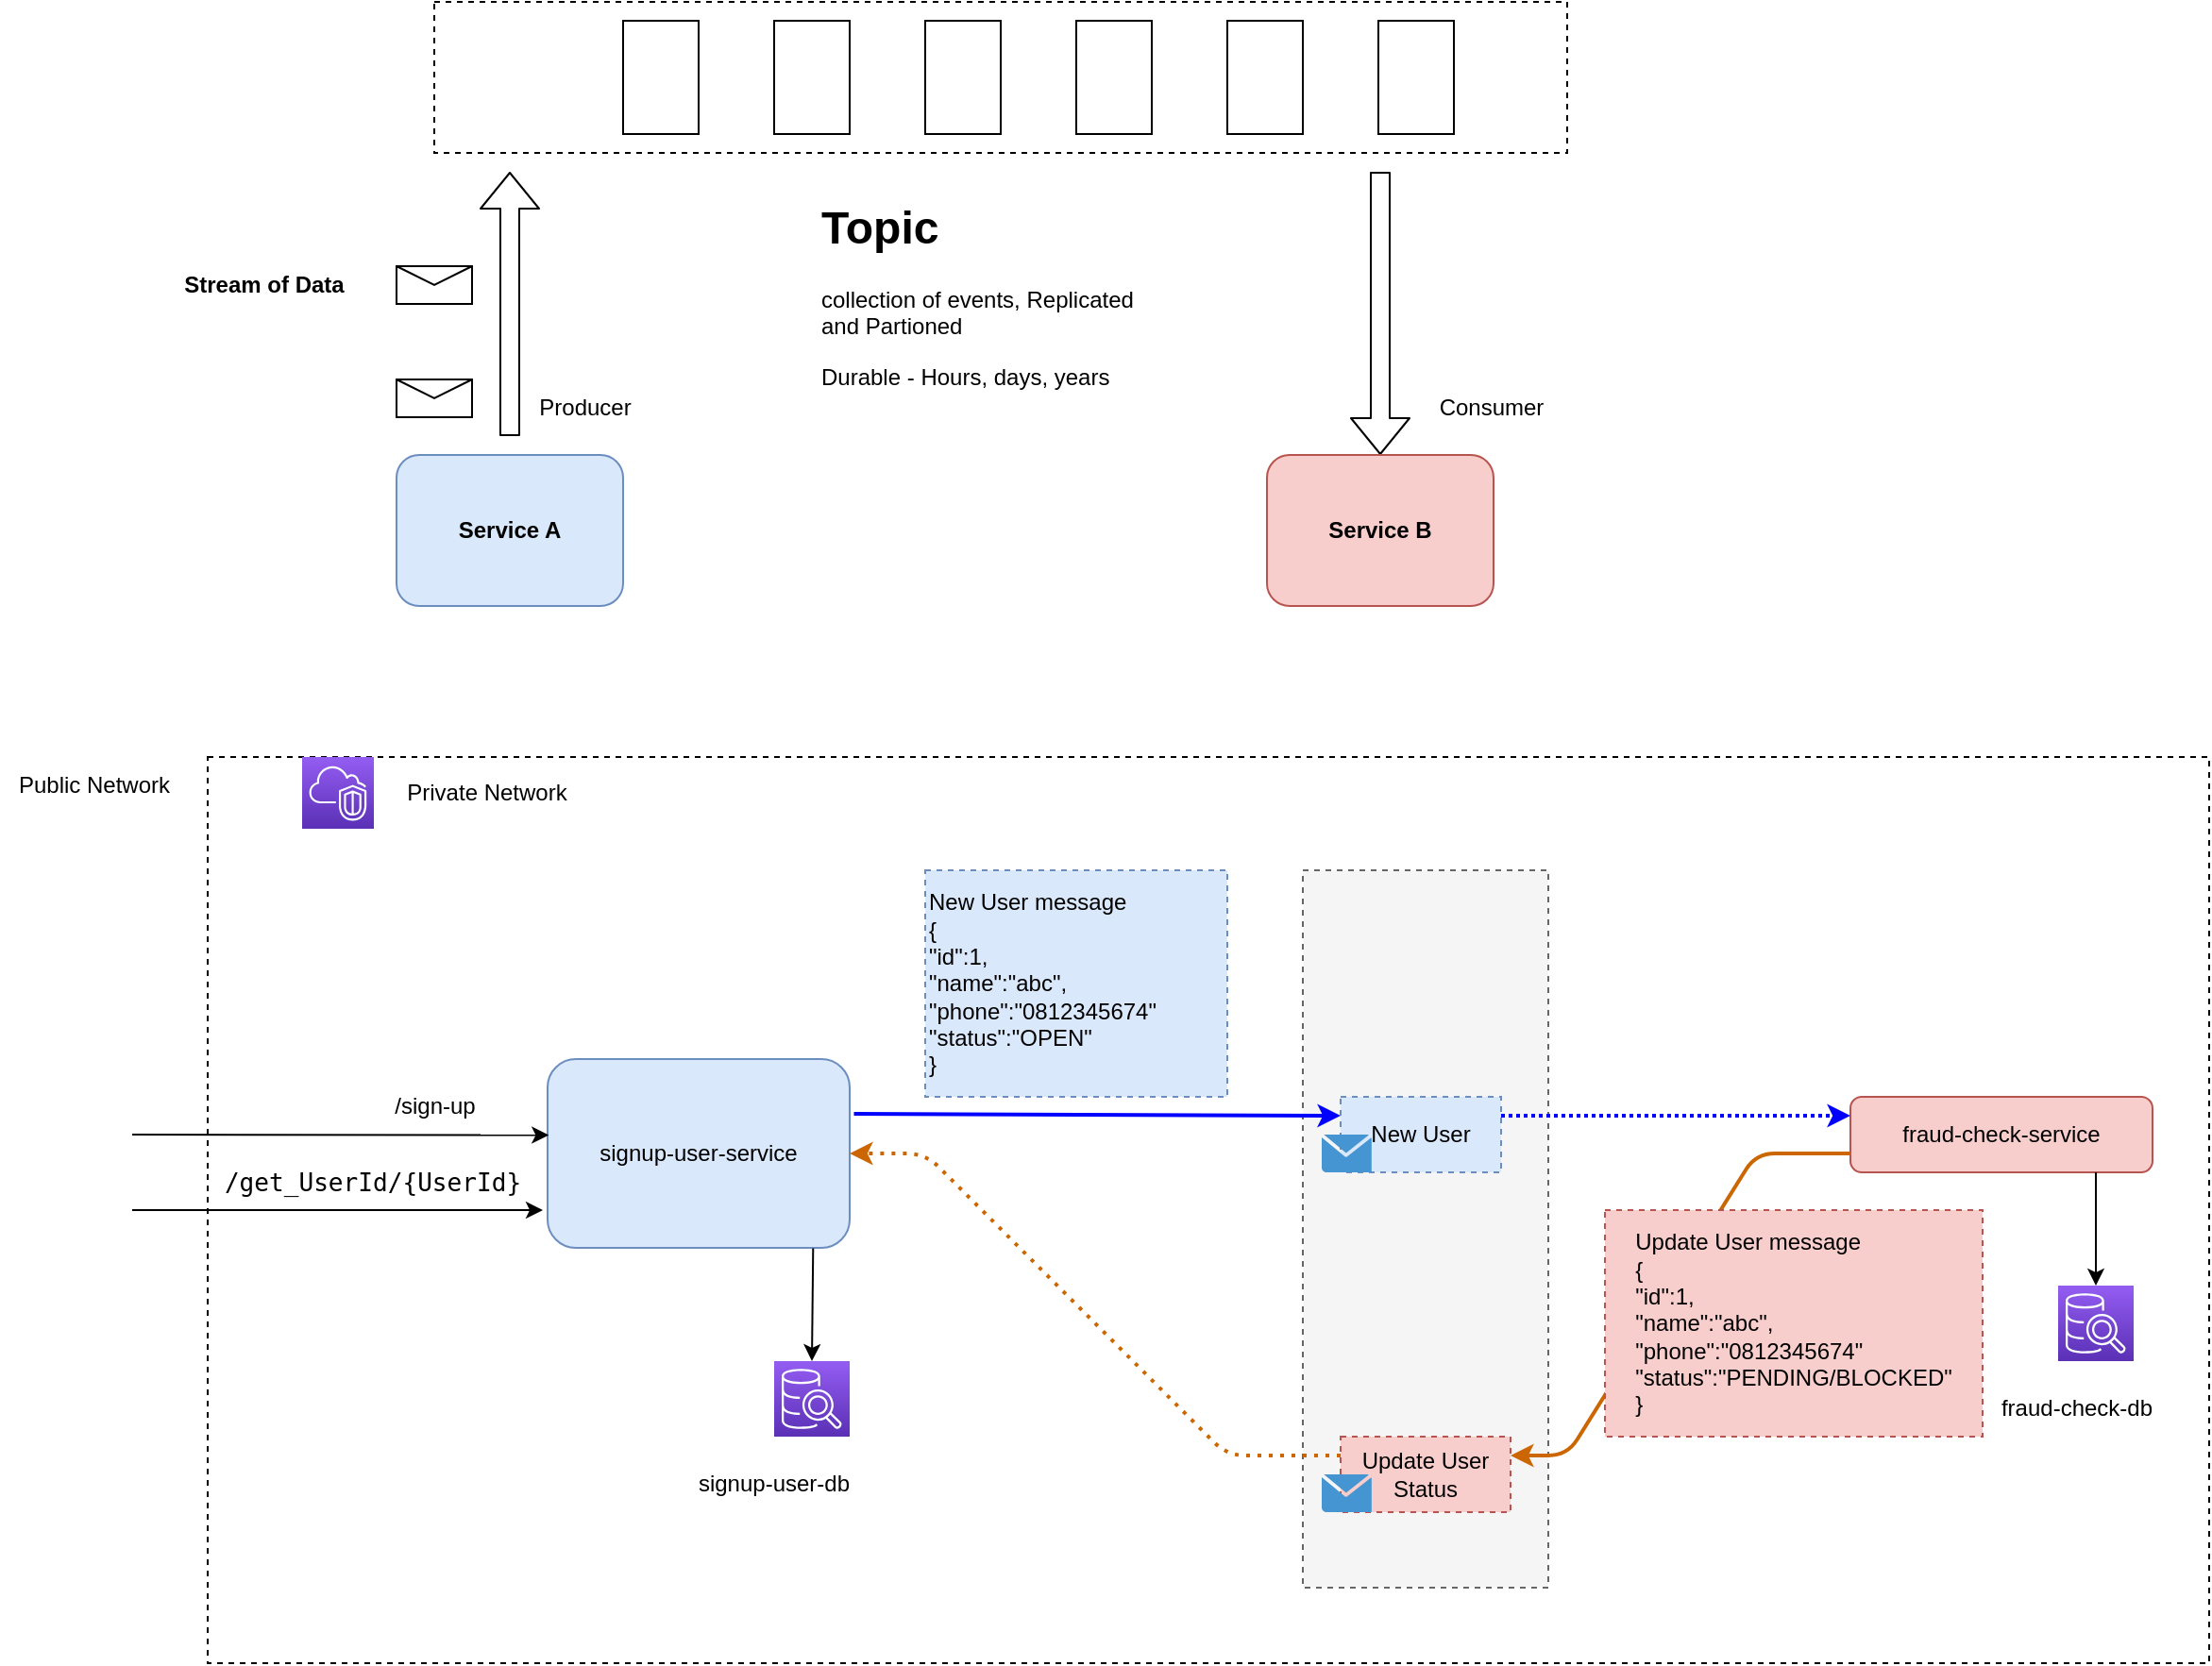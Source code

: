 <mxfile>
    <diagram id="2YQeC0ZKf2BB5dxAJdtl" name="Page-1">
        <mxGraphModel dx="1493" dy="689" grid="0" gridSize="10" guides="1" tooltips="1" connect="1" arrows="1" fold="1" page="0" pageScale="1" pageWidth="850" pageHeight="1100" math="0" shadow="0">
            <root>
                <mxCell id="0"/>
                <mxCell id="1" parent="0"/>
                <mxCell id="62" value="" style="rounded=0;whiteSpace=wrap;html=1;fillColor=none;dashed=1;movable=1;resizable=1;rotatable=1;deletable=1;editable=1;connectable=1;" parent="1" vertex="1">
                    <mxGeometry x="60" y="440" width="1060" height="480" as="geometry"/>
                </mxCell>
                <mxCell id="57" value="&lt;span&gt;signup-user-service&lt;/span&gt;" style="rounded=1;whiteSpace=wrap;html=1;fillColor=#dae8fc;strokeColor=#6c8ebf;" parent="1" vertex="1">
                    <mxGeometry x="240" y="600" width="160" height="100" as="geometry"/>
                </mxCell>
                <mxCell id="8" value="" style="rounded=0;whiteSpace=wrap;html=1;fillColor=none;dashed=1;" parent="1" vertex="1">
                    <mxGeometry x="180" y="40" width="600" height="80" as="geometry"/>
                </mxCell>
                <mxCell id="47" value="" style="rounded=0;whiteSpace=wrap;html=1;fillColor=#f5f5f5;dashed=1;movable=1;resizable=1;rotatable=1;deletable=1;editable=1;connectable=1;fontColor=#333333;strokeColor=#666666;" parent="1" vertex="1">
                    <mxGeometry x="640" y="500" width="130" height="380" as="geometry"/>
                </mxCell>
                <mxCell id="5" value="Producer" style="text;html=1;strokeColor=none;fillColor=none;align=center;verticalAlign=middle;whiteSpace=wrap;rounded=0;" parent="1" vertex="1">
                    <mxGeometry x="230" y="240" width="60" height="30" as="geometry"/>
                </mxCell>
                <mxCell id="6" value="Consumer" style="text;html=1;strokeColor=none;fillColor=none;align=center;verticalAlign=middle;whiteSpace=wrap;rounded=0;" parent="1" vertex="1">
                    <mxGeometry x="710" y="240" width="60" height="30" as="geometry"/>
                </mxCell>
                <mxCell id="7" value="" style="shape=message;html=1;whiteSpace=wrap;html=1;outlineConnect=0;" parent="1" vertex="1">
                    <mxGeometry x="160" y="240" width="40" height="20" as="geometry"/>
                </mxCell>
                <mxCell id="9" value="" style="rounded=0;whiteSpace=wrap;html=1;fillColor=none;" parent="1" vertex="1">
                    <mxGeometry x="280" y="50" width="40" height="60" as="geometry"/>
                </mxCell>
                <mxCell id="10" value="" style="rounded=0;whiteSpace=wrap;html=1;fillColor=none;" parent="1" vertex="1">
                    <mxGeometry x="360" y="50" width="40" height="60" as="geometry"/>
                </mxCell>
                <mxCell id="11" value="" style="rounded=0;whiteSpace=wrap;html=1;fillColor=none;" parent="1" vertex="1">
                    <mxGeometry x="440" y="50" width="40" height="60" as="geometry"/>
                </mxCell>
                <mxCell id="12" value="" style="rounded=0;whiteSpace=wrap;html=1;fillColor=none;" parent="1" vertex="1">
                    <mxGeometry x="520" y="50" width="40" height="60" as="geometry"/>
                </mxCell>
                <mxCell id="13" value="" style="rounded=0;whiteSpace=wrap;html=1;fillColor=none;" parent="1" vertex="1">
                    <mxGeometry x="600" y="50" width="40" height="60" as="geometry"/>
                </mxCell>
                <mxCell id="14" value="" style="rounded=0;whiteSpace=wrap;html=1;fillColor=none;" parent="1" vertex="1">
                    <mxGeometry x="680" y="50" width="40" height="60" as="geometry"/>
                </mxCell>
                <mxCell id="15" value="" style="shape=flexArrow;endArrow=classic;html=1;" parent="1" edge="1">
                    <mxGeometry width="50" height="50" relative="1" as="geometry">
                        <mxPoint x="220" y="270" as="sourcePoint"/>
                        <mxPoint x="220" y="130" as="targetPoint"/>
                    </mxGeometry>
                </mxCell>
                <mxCell id="16" value="" style="shape=message;html=1;whiteSpace=wrap;html=1;outlineConnect=0;" parent="1" vertex="1">
                    <mxGeometry x="160" y="180" width="40" height="20" as="geometry"/>
                </mxCell>
                <mxCell id="17" value="" style="shape=flexArrow;endArrow=classic;html=1;entryX=0.5;entryY=0;entryDx=0;entryDy=0;entryPerimeter=0;" parent="1" edge="1">
                    <mxGeometry width="50" height="50" relative="1" as="geometry">
                        <mxPoint x="681" y="130" as="sourcePoint"/>
                        <mxPoint x="681" y="280" as="targetPoint"/>
                    </mxGeometry>
                </mxCell>
                <mxCell id="18" value="&lt;h1&gt;Topic&lt;/h1&gt;&lt;p&gt;collection of events, Replicated and Partioned&amp;nbsp;&lt;/p&gt;&lt;p&gt;Durable - Hours, days, years&lt;/p&gt;" style="text;html=1;strokeColor=none;fillColor=none;spacing=5;spacingTop=-20;whiteSpace=wrap;overflow=hidden;rounded=0;" parent="1" vertex="1">
                    <mxGeometry x="380" y="140" width="190" height="120" as="geometry"/>
                </mxCell>
                <mxCell id="20" value="&lt;b&gt;Stream of Data&lt;/b&gt;" style="text;html=1;strokeColor=none;fillColor=none;align=center;verticalAlign=middle;whiteSpace=wrap;rounded=0;" parent="1" vertex="1">
                    <mxGeometry x="40" y="175" width="100" height="30" as="geometry"/>
                </mxCell>
                <mxCell id="26" value="Private Network" style="text;html=1;strokeColor=none;fillColor=none;align=center;verticalAlign=middle;whiteSpace=wrap;rounded=0;" parent="1" vertex="1">
                    <mxGeometry x="157.5" y="444" width="100" height="30" as="geometry"/>
                </mxCell>
                <mxCell id="27" value="" style="sketch=0;points=[[0,0,0],[0.25,0,0],[0.5,0,0],[0.75,0,0],[1,0,0],[0,1,0],[0.25,1,0],[0.5,1,0],[0.75,1,0],[1,1,0],[0,0.25,0],[0,0.5,0],[0,0.75,0],[1,0.25,0],[1,0.5,0],[1,0.75,0]];outlineConnect=0;fontColor=#232F3E;gradientColor=#945DF2;gradientDirection=north;fillColor=#5A30B5;strokeColor=#ffffff;dashed=0;verticalLabelPosition=bottom;verticalAlign=top;align=center;html=1;fontSize=12;fontStyle=0;aspect=fixed;shape=mxgraph.aws4.resourceIcon;resIcon=mxgraph.aws4.vpc;" parent="1" vertex="1">
                    <mxGeometry x="110" y="440" width="38" height="38" as="geometry"/>
                </mxCell>
                <mxCell id="43" value="Public Network" style="text;html=1;strokeColor=none;fillColor=none;align=center;verticalAlign=middle;whiteSpace=wrap;rounded=0;" parent="1" vertex="1">
                    <mxGeometry x="-50" y="440" width="100" height="30" as="geometry"/>
                </mxCell>
                <mxCell id="49" value="" style="endArrow=classic;html=1;exitX=1.014;exitY=0.29;exitDx=0;exitDy=0;entryX=0;entryY=0.25;entryDx=0;entryDy=0;strokeColor=#0000FF;strokeWidth=2;exitPerimeter=0;" parent="1" source="57" target="72" edge="1">
                    <mxGeometry width="50" height="50" relative="1" as="geometry">
                        <mxPoint x="420" y="800" as="sourcePoint"/>
                        <mxPoint x="600" y="630" as="targetPoint"/>
                    </mxGeometry>
                </mxCell>
                <mxCell id="52" value="" style="sketch=0;points=[[0,0,0],[0.25,0,0],[0.5,0,0],[0.75,0,0],[1,0,0],[0,1,0],[0.25,1,0],[0.5,1,0],[0.75,1,0],[1,1,0],[0,0.25,0],[0,0.5,0],[0,0.75,0],[1,0.25,0],[1,0.5,0],[1,0.75,0]];outlineConnect=0;fontColor=#232F3E;gradientColor=#945DF2;gradientDirection=north;fillColor=#5A30B5;strokeColor=#ffffff;dashed=0;verticalLabelPosition=bottom;verticalAlign=top;align=center;html=1;fontSize=12;fontStyle=0;aspect=fixed;shape=mxgraph.aws4.resourceIcon;resIcon=mxgraph.aws4.sql_workbench;" parent="1" vertex="1">
                    <mxGeometry x="360" y="760" width="40" height="40" as="geometry"/>
                </mxCell>
                <mxCell id="53" value="" style="shape=image;verticalLabelPosition=bottom;labelBackgroundColor=#ffffff;verticalAlign=top;aspect=fixed;imageAspect=0;image=https://cdn.iconscout.com/icon/free/png-256/kafka-282292.png;" parent="1" vertex="1">
                    <mxGeometry x="680" y="530" width="40" height="40" as="geometry"/>
                </mxCell>
                <mxCell id="54" value="" style="shape=image;verticalLabelPosition=bottom;labelBackgroundColor=#ffffff;verticalAlign=top;aspect=fixed;imageAspect=0;image=https://cdn.iconscout.com/icon/free/png-256/kafka-282292.png;" parent="1" vertex="1">
                    <mxGeometry x="180" y="50" width="60" height="60" as="geometry"/>
                </mxCell>
                <mxCell id="55" value="Service A" style="rounded=1;whiteSpace=wrap;html=1;fontStyle=1;fillColor=#dae8fc;strokeColor=#6c8ebf;" parent="1" vertex="1">
                    <mxGeometry x="160" y="280" width="120" height="80" as="geometry"/>
                </mxCell>
                <mxCell id="56" value="Service B" style="rounded=1;whiteSpace=wrap;html=1;fontStyle=1;fillColor=#f8cecc;strokeColor=#b85450;" parent="1" vertex="1">
                    <mxGeometry x="621" y="280" width="120" height="80" as="geometry"/>
                </mxCell>
                <mxCell id="59" value="" style="endArrow=classic;html=1;entryX=0.004;entryY=0.403;entryDx=0;entryDy=0;entryPerimeter=0;" parent="1" target="57" edge="1">
                    <mxGeometry width="50" height="50" relative="1" as="geometry">
                        <mxPoint x="20" y="640" as="sourcePoint"/>
                        <mxPoint x="420" y="570" as="targetPoint"/>
                    </mxGeometry>
                </mxCell>
                <mxCell id="63" value="/sign-up" style="text;html=1;strokeColor=none;fillColor=none;align=center;verticalAlign=middle;whiteSpace=wrap;rounded=0;dashed=1;" parent="1" vertex="1">
                    <mxGeometry x="147.5" y="610" width="65" height="30" as="geometry"/>
                </mxCell>
                <mxCell id="65" value="&lt;div&gt;&lt;span&gt;New User message&lt;/span&gt;&lt;/div&gt;&lt;div&gt;&lt;span&gt;{&lt;/span&gt;&lt;/div&gt;&lt;div&gt;&lt;span&gt;&quot;id&quot;:1,&lt;br&gt;&quot;name&quot;:&quot;abc&quot;,&lt;br&gt;&quot;phone&quot;:&quot;0812345674&quot;&lt;br&gt;&quot;status&quot;:&quot;OPEN&quot;&lt;/span&gt;&lt;/div&gt;&lt;div&gt;&lt;span&gt;}&lt;/span&gt;&lt;/div&gt;" style="text;html=1;strokeColor=#6c8ebf;fillColor=#dae8fc;align=left;verticalAlign=middle;whiteSpace=wrap;rounded=0;dashed=1;" parent="1" vertex="1">
                    <mxGeometry x="440" y="500" width="160" height="120" as="geometry"/>
                </mxCell>
                <mxCell id="66" value="&lt;span&gt;fraud-check-service&lt;/span&gt;" style="rounded=1;whiteSpace=wrap;html=1;fillColor=#f8cecc;strokeColor=#b85450;" parent="1" vertex="1">
                    <mxGeometry x="930" y="620" width="160" height="40" as="geometry"/>
                </mxCell>
                <mxCell id="67" value="" style="endArrow=classic;html=1;exitX=1;exitY=0.25;exitDx=0;exitDy=0;dashed=1;dashPattern=1 1;strokeColor=#0000FF;strokeWidth=2;entryX=0;entryY=0.25;entryDx=0;entryDy=0;" parent="1" source="72" target="66" edge="1">
                    <mxGeometry width="50" height="50" relative="1" as="geometry">
                        <mxPoint x="610" y="710" as="sourcePoint"/>
                        <mxPoint x="660" y="660" as="targetPoint"/>
                        <Array as="points">
                            <mxPoint x="780" y="630"/>
                        </Array>
                    </mxGeometry>
                </mxCell>
                <mxCell id="69" value="" style="endArrow=classic;html=1;exitX=0.879;exitY=1.003;exitDx=0;exitDy=0;exitPerimeter=0;entryX=0.5;entryY=0;entryDx=0;entryDy=0;entryPerimeter=0;" parent="1" source="57" target="52" edge="1">
                    <mxGeometry width="50" height="50" relative="1" as="geometry">
                        <mxPoint x="610" y="710" as="sourcePoint"/>
                        <mxPoint x="660" y="660" as="targetPoint"/>
                    </mxGeometry>
                </mxCell>
                <mxCell id="70" value="" style="sketch=0;points=[[0,0,0],[0.25,0,0],[0.5,0,0],[0.75,0,0],[1,0,0],[0,1,0],[0.25,1,0],[0.5,1,0],[0.75,1,0],[1,1,0],[0,0.25,0],[0,0.5,0],[0,0.75,0],[1,0.25,0],[1,0.5,0],[1,0.75,0]];outlineConnect=0;fontColor=#232F3E;gradientColor=#945DF2;gradientDirection=north;fillColor=#5A30B5;strokeColor=#ffffff;dashed=0;verticalLabelPosition=bottom;verticalAlign=top;align=center;html=1;fontSize=12;fontStyle=0;aspect=fixed;shape=mxgraph.aws4.resourceIcon;resIcon=mxgraph.aws4.sql_workbench;" parent="1" vertex="1">
                    <mxGeometry x="1040" y="720" width="40" height="40" as="geometry"/>
                </mxCell>
                <mxCell id="71" value="" style="endArrow=classic;html=1;entryX=0.5;entryY=0;entryDx=0;entryDy=0;entryPerimeter=0;" parent="1" target="70" edge="1">
                    <mxGeometry width="50" height="50" relative="1" as="geometry">
                        <mxPoint x="1060" y="660" as="sourcePoint"/>
                        <mxPoint x="410" y="750" as="targetPoint"/>
                    </mxGeometry>
                </mxCell>
                <mxCell id="72" value="New User" style="rounded=0;whiteSpace=wrap;html=1;dashed=1;fillColor=#dae8fc;strokeColor=#6c8ebf;" parent="1" vertex="1">
                    <mxGeometry x="660" y="620" width="85" height="40" as="geometry"/>
                </mxCell>
                <mxCell id="73" value="Update User Status" style="rounded=0;whiteSpace=wrap;html=1;dashed=1;fillColor=#f8cecc;strokeColor=#b85450;" parent="1" vertex="1">
                    <mxGeometry x="660" y="800" width="90" height="40" as="geometry"/>
                </mxCell>
                <mxCell id="74" value="" style="endArrow=classic;html=1;strokeColor=#CC6600;strokeWidth=2;entryX=1;entryY=0.25;entryDx=0;entryDy=0;exitX=0;exitY=0.75;exitDx=0;exitDy=0;" parent="1" source="66" target="73" edge="1">
                    <mxGeometry width="50" height="50" relative="1" as="geometry">
                        <mxPoint x="500" y="790" as="sourcePoint"/>
                        <mxPoint x="660" y="830" as="targetPoint"/>
                        <Array as="points">
                            <mxPoint x="880" y="650"/>
                            <mxPoint x="780" y="810"/>
                        </Array>
                    </mxGeometry>
                </mxCell>
                <mxCell id="75" value="" style="endArrow=classic;html=1;exitX=0;exitY=0.25;exitDx=0;exitDy=0;dashed=1;dashPattern=1 2;strokeColor=#CC6600;strokeWidth=2;entryX=1;entryY=0.5;entryDx=0;entryDy=0;" parent="1" source="73" target="57" edge="1">
                    <mxGeometry width="50" height="50" relative="1" as="geometry">
                        <mxPoint x="500" y="790" as="sourcePoint"/>
                        <mxPoint x="400" y="650" as="targetPoint"/>
                        <Array as="points">
                            <mxPoint x="600" y="810"/>
                            <mxPoint x="440" y="650"/>
                        </Array>
                    </mxGeometry>
                </mxCell>
                <mxCell id="79" value="signup-user-db" style="text;html=1;strokeColor=none;fillColor=none;align=center;verticalAlign=middle;whiteSpace=wrap;rounded=0;" parent="1" vertex="1">
                    <mxGeometry x="310" y="810" width="100" height="30" as="geometry"/>
                </mxCell>
                <mxCell id="80" value="fraud-check-db" style="text;html=1;strokeColor=none;fillColor=none;align=center;verticalAlign=middle;whiteSpace=wrap;rounded=0;" parent="1" vertex="1">
                    <mxGeometry x="1000" y="770" width="100" height="30" as="geometry"/>
                </mxCell>
                <mxCell id="93" value="" style="shadow=0;dashed=0;html=1;strokeColor=none;fillColor=#4495D1;labelPosition=center;verticalLabelPosition=bottom;verticalAlign=top;align=center;outlineConnect=0;shape=mxgraph.veeam.2d.letter;" parent="1" vertex="1">
                    <mxGeometry x="650" y="820" width="26.4" height="20" as="geometry"/>
                </mxCell>
                <mxCell id="94" value="" style="shadow=0;dashed=0;html=1;strokeColor=none;fillColor=#4495D1;labelPosition=center;verticalLabelPosition=bottom;verticalAlign=top;align=center;outlineConnect=0;shape=mxgraph.veeam.2d.letter;" parent="1" vertex="1">
                    <mxGeometry x="650" y="640" width="26.4" height="20" as="geometry"/>
                </mxCell>
                <mxCell id="77" value="&lt;div style=&quot;text-align: left&quot;&gt;&lt;span&gt;Update User message&lt;/span&gt;&lt;/div&gt;&lt;div style=&quot;text-align: left&quot;&gt;&lt;span&gt;{&lt;/span&gt;&lt;/div&gt;&lt;div style=&quot;text-align: left&quot;&gt;&lt;span&gt;&quot;id&quot;:1,&lt;br&gt;&quot;name&quot;:&quot;abc&quot;,&lt;br&gt;&quot;phone&quot;:&quot;0812345674&quot;&lt;br&gt;&quot;status&quot;:&quot;PENDING/BLOCKED&quot;&lt;/span&gt;&lt;/div&gt;&lt;div style=&quot;text-align: left&quot;&gt;&lt;span&gt;}&lt;/span&gt;&lt;/div&gt;" style="text;html=1;strokeColor=#b85450;fillColor=#f8cecc;align=center;verticalAlign=middle;whiteSpace=wrap;rounded=0;dashed=1;" parent="1" vertex="1">
                    <mxGeometry x="800" y="680" width="200" height="120" as="geometry"/>
                </mxCell>
                <mxCell id="97" value="" style="endArrow=classic;html=1;entryX=0;entryY=0.5;entryDx=0;entryDy=0;" edge="1" parent="1">
                    <mxGeometry width="50" height="50" relative="1" as="geometry">
                        <mxPoint x="20" y="680" as="sourcePoint"/>
                        <mxPoint x="237.5" y="680.0" as="targetPoint"/>
                    </mxGeometry>
                </mxCell>
                <mxCell id="98" value="&lt;pre style=&quot;font-family: &amp;#34;jetbrains mono&amp;#34; , monospace ; font-size: 9.8pt&quot;&gt;/get_UserId/{UserId}&lt;/pre&gt;" style="text;html=1;strokeColor=none;fillColor=none;align=center;verticalAlign=middle;whiteSpace=wrap;rounded=0;dashed=1;" vertex="1" parent="1">
                    <mxGeometry x="115" y="650" width="65" height="30" as="geometry"/>
                </mxCell>
            </root>
        </mxGraphModel>
    </diagram>
</mxfile>